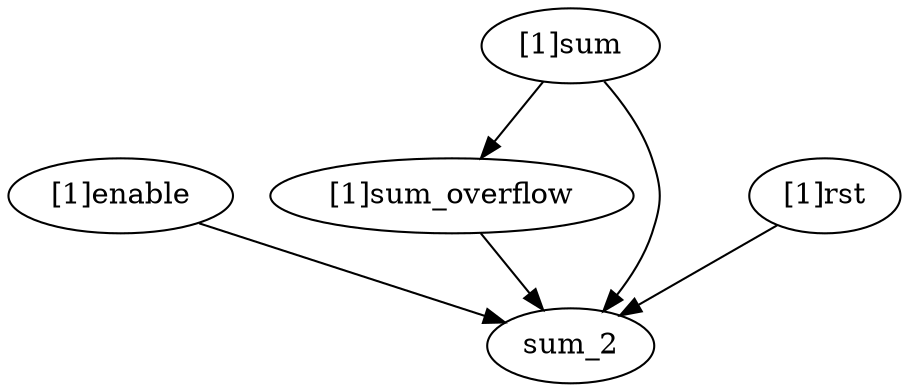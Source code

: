 strict digraph "" {
	"[1]sum_overflow"	 [complexity=4,
		importance=0.0736628445178,
		rank=0.0184157111294];
	sum_2	 [complexity=0,
		importance=0.0412371966302,
		rank=0.0];
	"[1]sum_overflow" -> sum_2;
	"[1]enable"	 [complexity=1,
		importance=0.0574608526389,
		rank=0.0574608526389];
	"[1]enable" -> sum_2;
	"[1]sum"	 [complexity=6,
		importance=0.138472858505,
		rank=0.0230788097509];
	"[1]sum" -> "[1]sum_overflow";
	"[1]sum" -> sum_2;
	"[1]rst"	 [complexity=1,
		importance=0.0986980492692,
		rank=0.0986980492692];
	"[1]rst" -> sum_2;
}
